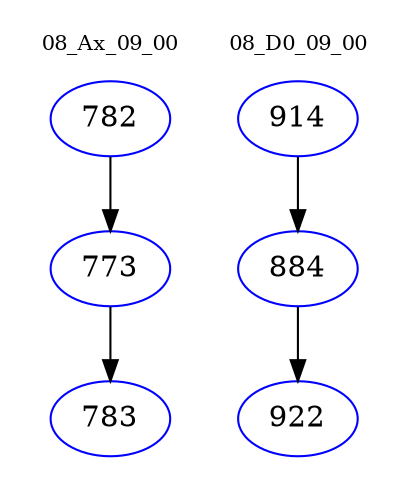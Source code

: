 digraph{
subgraph cluster_0 {
color = white
label = "08_Ax_09_00";
fontsize=10;
T0_782 [label="782", color="blue"]
T0_782 -> T0_773 [color="black"]
T0_773 [label="773", color="blue"]
T0_773 -> T0_783 [color="black"]
T0_783 [label="783", color="blue"]
}
subgraph cluster_1 {
color = white
label = "08_D0_09_00";
fontsize=10;
T1_914 [label="914", color="blue"]
T1_914 -> T1_884 [color="black"]
T1_884 [label="884", color="blue"]
T1_884 -> T1_922 [color="black"]
T1_922 [label="922", color="blue"]
}
}
